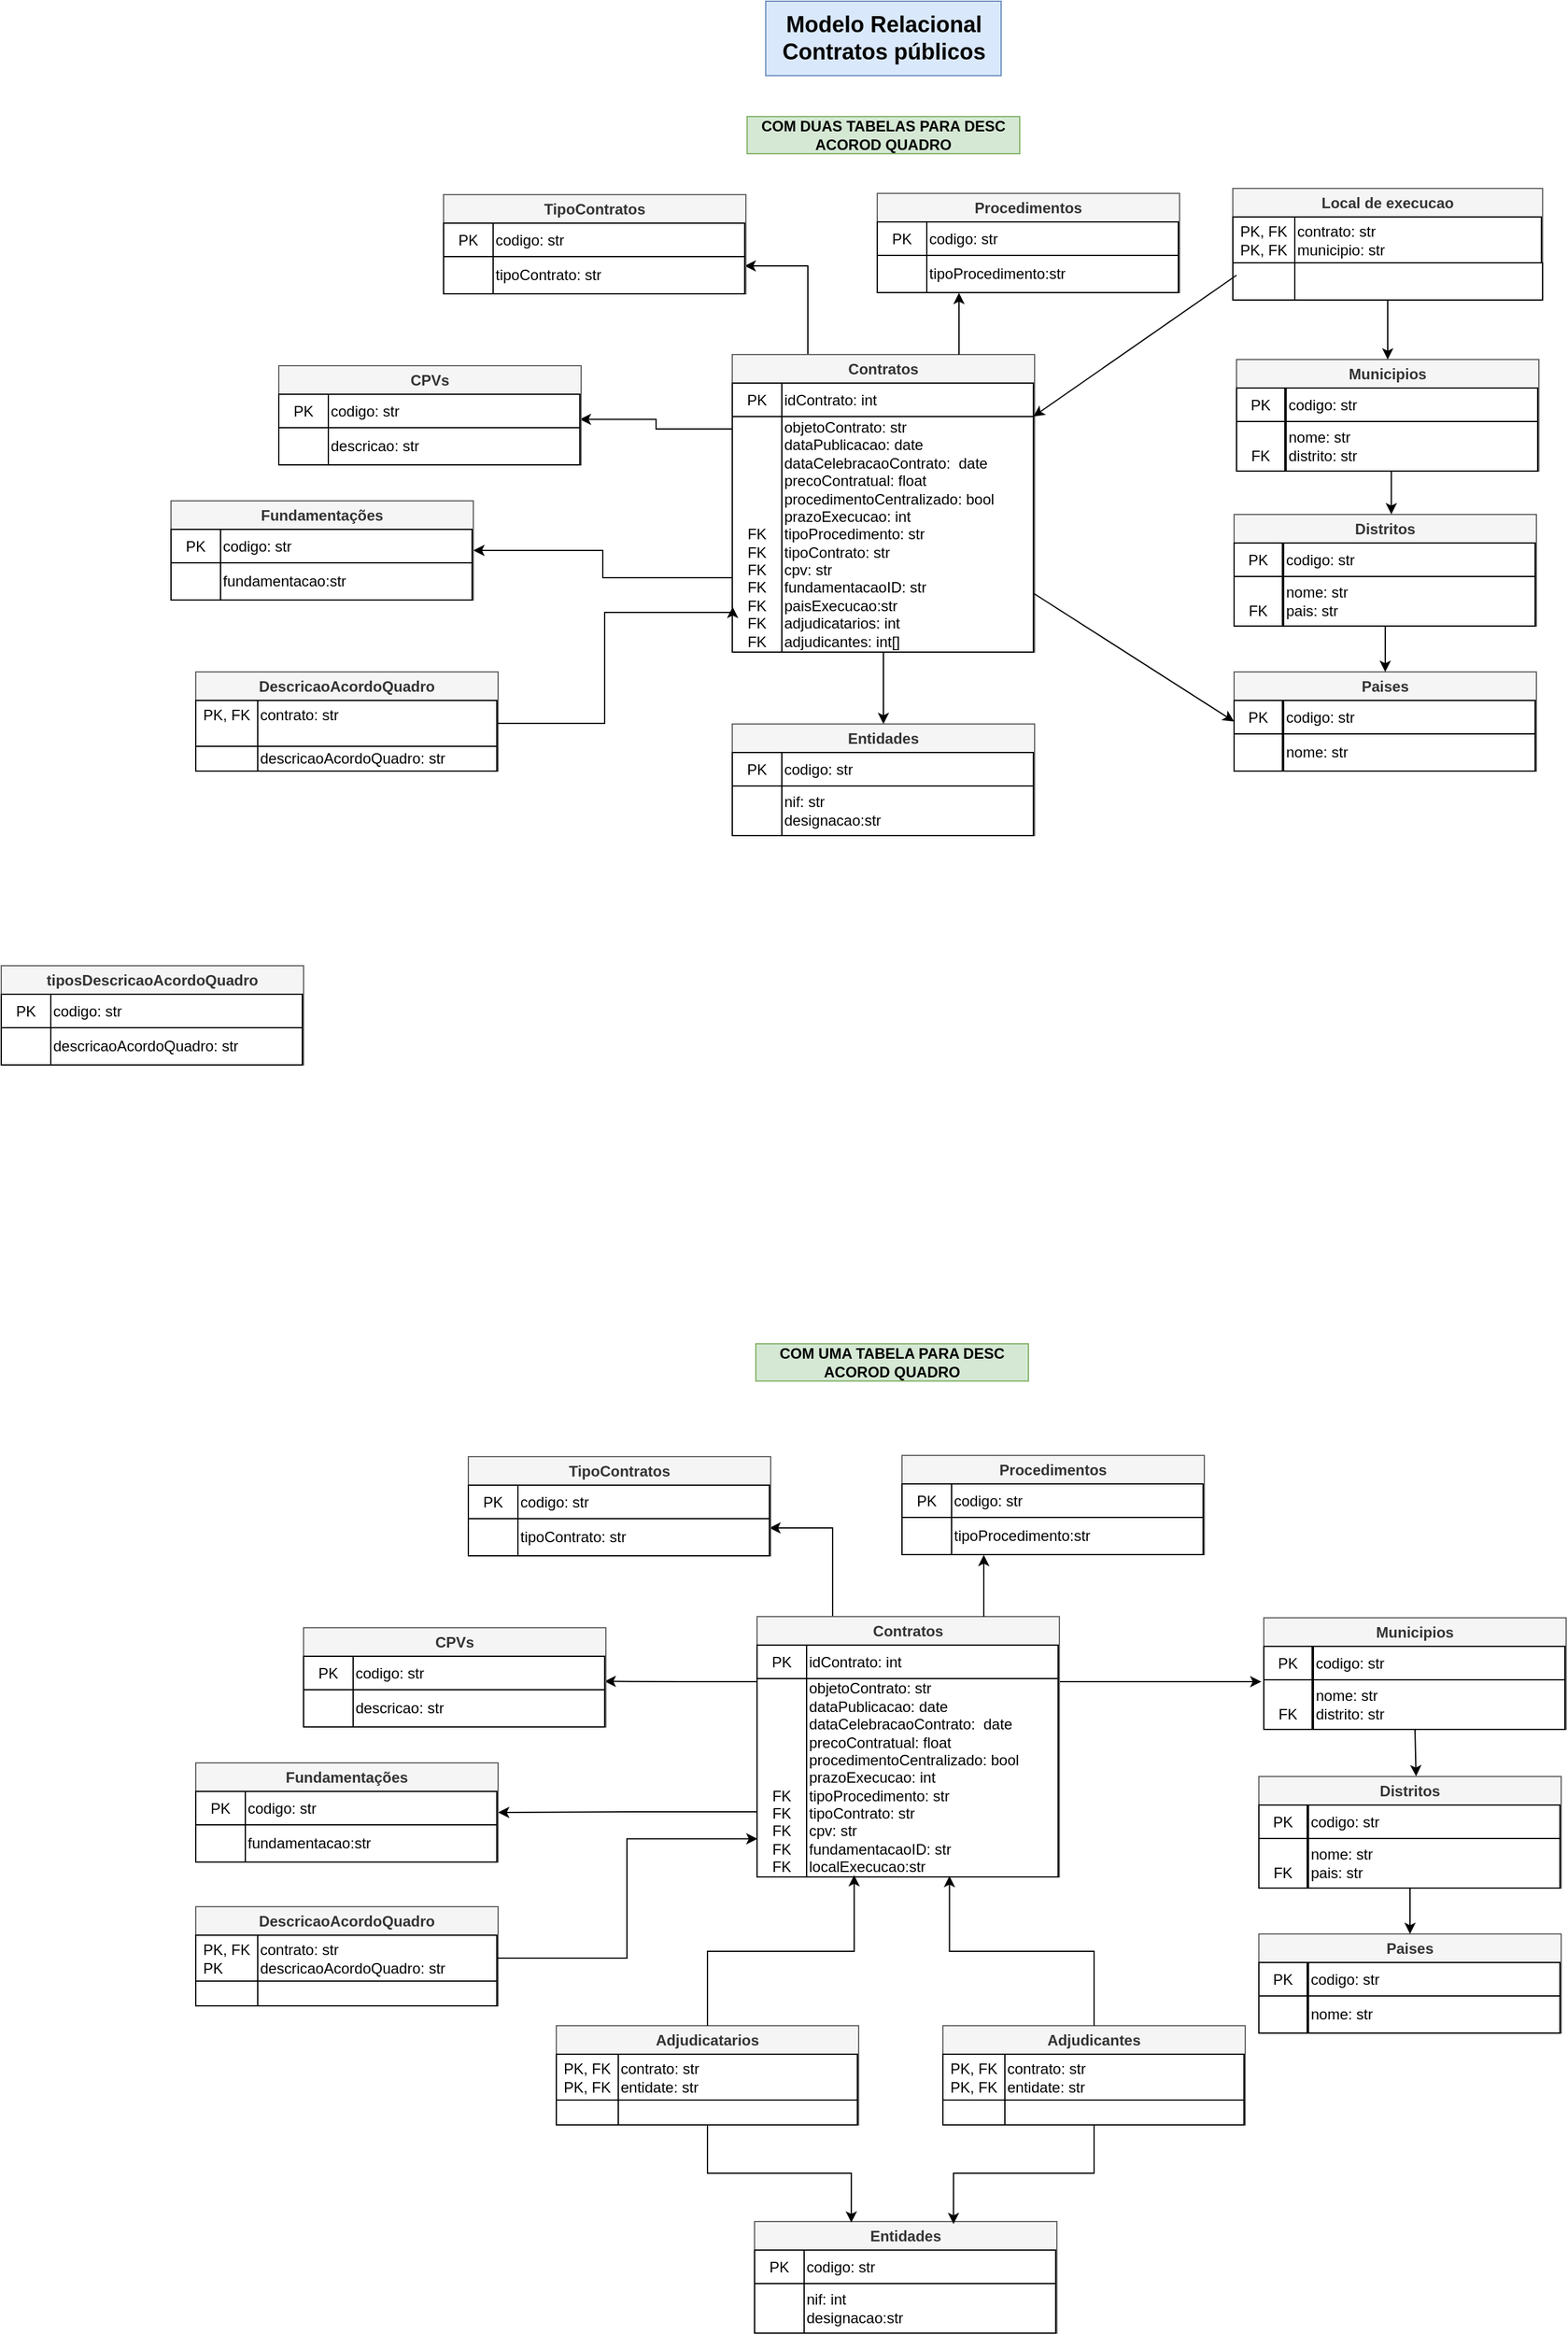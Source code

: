 <mxfile>
    <diagram name="Página-1" id="wmexFkZFV4C5G2_LSLB-">
        <mxGraphModel dx="2845" dy="1608" grid="1" gridSize="10" guides="1" tooltips="1" connect="1" arrows="1" fold="1" page="1" pageScale="1" pageWidth="827" pageHeight="1169" background="#ffffff" math="0" shadow="0">
            <root>
                <mxCell id="0"/>
                <mxCell id="1" parent="0"/>
                <mxCell id="dAuswY9n_uoiKKatBOaa-103" style="edgeStyle=orthogonalEdgeStyle;rounded=0;orthogonalLoop=1;jettySize=auto;html=1;exitX=0.25;exitY=0;exitDx=0;exitDy=0;entryX=1;entryY=0.25;entryDx=0;entryDy=0;" parent="1" source="24jAjjag3Yym39tfX2p5-30" target="dAuswY9n_uoiKKatBOaa-17" edge="1">
                    <mxGeometry relative="1" as="geometry"/>
                </mxCell>
                <mxCell id="dAuswY9n_uoiKKatBOaa-104" style="edgeStyle=orthogonalEdgeStyle;rounded=0;orthogonalLoop=1;jettySize=auto;html=1;exitX=0;exitY=0.25;exitDx=0;exitDy=0;entryX=1;entryY=0.75;entryDx=0;entryDy=0;" parent="1" source="24jAjjag3Yym39tfX2p5-30" target="dAuswY9n_uoiKKatBOaa-20" edge="1">
                    <mxGeometry relative="1" as="geometry"/>
                </mxCell>
                <mxCell id="dAuswY9n_uoiKKatBOaa-105" style="edgeStyle=orthogonalEdgeStyle;rounded=0;orthogonalLoop=1;jettySize=auto;html=1;exitX=0;exitY=0.75;exitDx=0;exitDy=0;entryX=1;entryY=0.5;entryDx=0;entryDy=0;" parent="1" source="24jAjjag3Yym39tfX2p5-30" target="dAuswY9n_uoiKKatBOaa-24" edge="1">
                    <mxGeometry relative="1" as="geometry"/>
                </mxCell>
                <mxCell id="16" style="edgeStyle=none;html=1;exitX=0.5;exitY=1;exitDx=0;exitDy=0;entryX=0.5;entryY=0;entryDx=0;entryDy=0;" edge="1" parent="1" source="24jAjjag3Yym39tfX2p5-30" target="dAuswY9n_uoiKKatBOaa-29">
                    <mxGeometry relative="1" as="geometry"/>
                </mxCell>
                <mxCell id="24jAjjag3Yym39tfX2p5-30" value="Contratos" style="swimlane;whiteSpace=wrap;html=1;fillColor=#f5f5f5;fontColor=#333333;strokeColor=#666666;" parent="1" vertex="1">
                    <mxGeometry x="-997" y="-798" width="244" height="240" as="geometry">
                        <mxRectangle x="290" y="50" width="90" height="30" as="alternateBounds"/>
                    </mxGeometry>
                </mxCell>
                <mxCell id="24jAjjag3Yym39tfX2p5-31" value="&lt;span style=&quot;text-align: justify;&quot;&gt;idContrato: int&lt;/span&gt;" style="whiteSpace=wrap;html=1;align=left;" parent="24jAjjag3Yym39tfX2p5-30" vertex="1">
                    <mxGeometry x="40" y="23" width="203" height="27" as="geometry"/>
                </mxCell>
                <mxCell id="dAuswY9n_uoiKKatBOaa-8" value="&lt;div style=&quot;text-align: left;&quot;&gt;&lt;span style=&quot;background-color: initial;&quot;&gt;PK&lt;/span&gt;&lt;/div&gt;" style="rounded=0;whiteSpace=wrap;html=1;" parent="24jAjjag3Yym39tfX2p5-30" vertex="1">
                    <mxGeometry y="23" width="40" height="27" as="geometry"/>
                </mxCell>
                <mxCell id="dAuswY9n_uoiKKatBOaa-12" value="&lt;div style=&quot;text-align: justify;&quot;&gt;&lt;span style=&quot;background-color: initial;&quot;&gt;objetoContrato: str&lt;/span&gt;&lt;/div&gt;&lt;div style=&quot;text-align: justify;&quot;&gt;dataPublicacao: date&lt;/div&gt;&lt;div style=&quot;text-align: justify;&quot;&gt;dataCelebracaoContrato:&amp;nbsp; date&lt;/div&gt;&lt;div style=&quot;text-align: justify;&quot;&gt;precoContratual: float&lt;/div&gt;&lt;div style=&quot;text-align: justify;&quot;&gt;procedimentoCentralizado: bool&lt;span style=&quot;background-color: initial; color: rgba(0, 0, 0, 0); font-family: monospace; font-size: 0px; text-align: left; text-wrap-mode: nowrap;&quot;&gt;%3CmxGraphModel%3E%3Croot%3E%3CmxCell%20id%3D%220%22%2F%3E%3CmxCell%20id%3D%221%22%20parent%3D%220%22%2F%3E%3CmxCell%20id%3D%222%22%20value%3D%22Contrato%22%20style%3D%22swimlane%3BwhiteSpace%3Dwrap%3Bhtml%3D1%3B%22%20vertex%3D%221%22%20parent%3D%221%22%3E%3CmxGeometry%20x%3D%22290%22%20y%3D%2250%22%20width%3D%22200%22%20height%3D%22200%22%20as%3D%22geometry%22%3E%3CmxRectangle%20x%3D%22290%22%20y%3D%2250%22%20width%3D%2290%22%20height%3D%2230%22%20as%3D%22alternateBounds%22%2F%3E%3C%2FmxGeometry%3E%3C%2FmxCell%3E%3CmxCell%20id%3D%223%22%20value%3D%22%26lt%3Bdiv%20style%3D%26quot%3Btext-align%3A%20justify%3B%26quot%3B%26gt%3BidContrato%26lt%3B%2Fdiv%26gt%3B%26lt%3Bdiv%20style%3D%26quot%3Btext-align%3A%20justify%3B%26quot%3B%26gt%3BtipoContrato%26lt%3B%2Fdiv%26gt%3B%26lt%3Bdiv%20style%3D%26quot%3Btext-align%3A%20justify%3B%26quot%3B%26gt%3BdataPublicacao%26lt%3B%2Fdiv%26gt%3B%26lt%3Bdiv%20style%3D%26quot%3Btext-align%3A%20justify%3B%26quot%3B%26gt%3BprecoContratual%26lt%3B%2Fdiv%26gt%3B%26lt%3Bdiv%20style%3D%26quot%3Btext-align%3A%20justify%3B%26quot%3B%26gt%3Bcpv%26lt%3B%2Fdiv%26gt%3B%26lt%3Bdiv%20style%3D%26quot%3Btext-align%3A%20justify%3B%26quot%3B%26gt%3BprocedimentoCentralizado%26lt%3B%2Fdiv%26gt%3B%26lt%3Bdiv%20style%3D%26quot%3Btext-align%3A%20justify%3B%26quot%3B%26gt%3BdescrAcordoQuadro%26lt%3B%2Fdiv%26gt%3B%26lt%3Bdiv%20style%3D%26quot%3Btext-align%3A%20justify%3B%26quot%3B%26gt%3Bfundamentacao%26lt%3B%2Fdiv%26gt%3B%22%20style%3D%22whiteSpace%3Dwrap%3Bhtml%3D1%3Balign%3Dleft%3B%22%20vertex%3D%221%22%20parent%3D%222%22%3E%3CmxGeometry%20y%3D%2223%22%20width%3D%22200%22%20height%3D%22177%22%20as%3D%22geometry%22%2F%3E%3C%2FmxCell%3E%3C%2Froot%3E%3C%2FmxG&lt;/span&gt;&lt;/div&gt;&lt;div style=&quot;text-align: justify;&quot;&gt;&lt;span style=&quot;text-align: left;&quot;&gt;prazoExecucao: int&lt;/span&gt;&lt;/div&gt;&lt;div style=&quot;text-align: justify;&quot;&gt;&lt;span style=&quot;text-align: left;&quot;&gt;tipoProcedimento&lt;/span&gt;&lt;span style=&quot;background-color: initial;&quot;&gt;: str&lt;/span&gt;&lt;/div&gt;&lt;div style=&quot;text-align: justify;&quot;&gt;&lt;span style=&quot;text-align: left;&quot;&gt;tipoContrato&lt;/span&gt;&lt;span style=&quot;background-color: initial;&quot;&gt;: str&lt;/span&gt;&lt;/div&gt;&lt;div style=&quot;text-align: justify;&quot;&gt;&lt;span style=&quot;text-align: left;&quot;&gt;cpv: str&lt;/span&gt;&lt;/div&gt;&lt;div style=&quot;text-align: justify;&quot;&gt;&lt;span style=&quot;text-align: left;&quot;&gt;fundamentacaoID&lt;/span&gt;&lt;span style=&quot;background-color: initial;&quot;&gt;: str&lt;/span&gt;&lt;/div&gt;&lt;div style=&quot;text-align: left;&quot;&gt;paisExecucao:str&lt;/div&gt;&lt;div style=&quot;text-align: left;&quot;&gt;adjudicatarios: int&lt;/div&gt;&lt;div style=&quot;text-align: left;&quot;&gt;adjudicantes: int[]&lt;/div&gt;" style="whiteSpace=wrap;html=1;align=left;" parent="24jAjjag3Yym39tfX2p5-30" vertex="1">
                    <mxGeometry x="40" y="50" width="203" height="190" as="geometry"/>
                </mxCell>
                <mxCell id="dAuswY9n_uoiKKatBOaa-13" value="&lt;div style=&quot;text-align: left; line-height: 120%;&quot;&gt;&lt;br&gt;&lt;/div&gt;&lt;div style=&quot;text-align: left; line-height: 120%;&quot;&gt;&lt;br&gt;&lt;/div&gt;&lt;div style=&quot;text-align: left; line-height: 120%;&quot;&gt;&lt;br&gt;&lt;/div&gt;&lt;div style=&quot;text-align: left; line-height: 120%;&quot;&gt;&lt;br&gt;&lt;/div&gt;&lt;div style=&quot;text-align: left; line-height: 120%;&quot;&gt;&lt;br&gt;&lt;/div&gt;&lt;div style=&quot;text-align: left; line-height: 120%;&quot;&gt;&lt;br&gt;&lt;/div&gt;&lt;div style=&quot;text-align: left; line-height: 120%;&quot;&gt;&lt;span style=&quot;background-color: initial;&quot;&gt;FK&lt;/span&gt;&lt;/div&gt;&lt;div style=&quot;text-align: left; line-height: 120%;&quot;&gt;FK&lt;/div&gt;&lt;div style=&quot;text-align: left; line-height: 120%;&quot;&gt;FK&lt;/div&gt;&lt;div style=&quot;text-align: left; line-height: 120%;&quot;&gt;FK&lt;/div&gt;&lt;div style=&quot;text-align: left; line-height: 120%;&quot;&gt;FK&lt;/div&gt;&lt;div style=&quot;text-align: left; line-height: 120%;&quot;&gt;FK&lt;/div&gt;&lt;div style=&quot;text-align: left; line-height: 120%;&quot;&gt;FK&lt;/div&gt;" style="rounded=0;whiteSpace=wrap;html=1;" parent="24jAjjag3Yym39tfX2p5-30" vertex="1">
                    <mxGeometry y="50" width="40" height="190" as="geometry"/>
                </mxCell>
                <mxCell id="24jAjjag3Yym39tfX2p5-79" value="&lt;font color=&quot;#000000&quot;&gt;Modelo Relacional&lt;br&gt;&lt;/font&gt;&lt;div style=&quot;font-size: 18px;&quot;&gt;&lt;font color=&quot;#000000&quot;&gt;Contratos públicos&lt;/font&gt;&lt;/div&gt;" style="text;html=1;align=center;verticalAlign=middle;resizable=0;points=[];autosize=1;strokeColor=#6c8ebf;fillColor=#dae8fc;fontStyle=1;fontSize=18;" parent="1" vertex="1">
                    <mxGeometry x="-970" y="-1083" width="190" height="60" as="geometry"/>
                </mxCell>
                <mxCell id="dAuswY9n_uoiKKatBOaa-14" value="TipoContratos" style="swimlane;whiteSpace=wrap;html=1;fillColor=#f5f5f5;fontColor=#333333;strokeColor=#666666;" parent="1" vertex="1">
                    <mxGeometry x="-1230" y="-927" width="244" height="80" as="geometry">
                        <mxRectangle x="290" y="50" width="90" height="30" as="alternateBounds"/>
                    </mxGeometry>
                </mxCell>
                <mxCell id="dAuswY9n_uoiKKatBOaa-15" value="&lt;span style=&quot;text-align: justify;&quot;&gt;codigo: str&lt;/span&gt;" style="whiteSpace=wrap;html=1;align=left;" parent="dAuswY9n_uoiKKatBOaa-14" vertex="1">
                    <mxGeometry x="40" y="23" width="203" height="27" as="geometry"/>
                </mxCell>
                <mxCell id="dAuswY9n_uoiKKatBOaa-16" value="&lt;div style=&quot;text-align: left;&quot;&gt;&lt;span style=&quot;background-color: initial;&quot;&gt;PK&lt;/span&gt;&lt;/div&gt;" style="rounded=0;whiteSpace=wrap;html=1;" parent="dAuswY9n_uoiKKatBOaa-14" vertex="1">
                    <mxGeometry y="23" width="40" height="27" as="geometry"/>
                </mxCell>
                <mxCell id="dAuswY9n_uoiKKatBOaa-17" value="&lt;div style=&quot;text-align: justify;&quot;&gt;&lt;span style=&quot;text-align: left;&quot;&gt;tipoContrato: str&lt;/span&gt;&lt;/div&gt;" style="whiteSpace=wrap;html=1;align=left;" parent="dAuswY9n_uoiKKatBOaa-14" vertex="1">
                    <mxGeometry x="40" y="50" width="203" height="30" as="geometry"/>
                </mxCell>
                <mxCell id="dAuswY9n_uoiKKatBOaa-18" value="&lt;div style=&quot;text-align: left; line-height: 120%;&quot;&gt;&lt;br&gt;&lt;/div&gt;" style="rounded=0;whiteSpace=wrap;html=1;" parent="dAuswY9n_uoiKKatBOaa-14" vertex="1">
                    <mxGeometry y="50" width="40" height="30" as="geometry"/>
                </mxCell>
                <mxCell id="dAuswY9n_uoiKKatBOaa-19" value="CPVs" style="swimlane;whiteSpace=wrap;html=1;fillColor=#f5f5f5;fontColor=#333333;strokeColor=#666666;" parent="1" vertex="1">
                    <mxGeometry x="-1363" y="-789" width="244" height="80" as="geometry">
                        <mxRectangle x="290" y="50" width="90" height="30" as="alternateBounds"/>
                    </mxGeometry>
                </mxCell>
                <mxCell id="dAuswY9n_uoiKKatBOaa-20" value="codigo: str" style="whiteSpace=wrap;html=1;align=left;" parent="dAuswY9n_uoiKKatBOaa-19" vertex="1">
                    <mxGeometry x="40" y="23" width="203" height="27" as="geometry"/>
                </mxCell>
                <mxCell id="dAuswY9n_uoiKKatBOaa-21" value="&lt;div style=&quot;text-align: left;&quot;&gt;&lt;span style=&quot;background-color: initial;&quot;&gt;PK&lt;/span&gt;&lt;/div&gt;" style="rounded=0;whiteSpace=wrap;html=1;" parent="dAuswY9n_uoiKKatBOaa-19" vertex="1">
                    <mxGeometry y="23" width="40" height="27" as="geometry"/>
                </mxCell>
                <mxCell id="dAuswY9n_uoiKKatBOaa-22" value="&lt;div style=&quot;text-align: justify;&quot;&gt;&lt;span style=&quot;text-align: left;&quot;&gt;descricao: str&lt;/span&gt;&lt;/div&gt;" style="whiteSpace=wrap;html=1;align=left;" parent="dAuswY9n_uoiKKatBOaa-19" vertex="1">
                    <mxGeometry x="40" y="50" width="203" height="30" as="geometry"/>
                </mxCell>
                <mxCell id="dAuswY9n_uoiKKatBOaa-23" value="&lt;div style=&quot;text-align: left; line-height: 120%;&quot;&gt;&lt;br&gt;&lt;/div&gt;" style="rounded=0;whiteSpace=wrap;html=1;" parent="dAuswY9n_uoiKKatBOaa-19" vertex="1">
                    <mxGeometry y="50" width="40" height="30" as="geometry"/>
                </mxCell>
                <mxCell id="dAuswY9n_uoiKKatBOaa-24" value="Fundamentações" style="swimlane;whiteSpace=wrap;html=1;fillColor=#f5f5f5;fontColor=#333333;strokeColor=#666666;" parent="1" vertex="1">
                    <mxGeometry x="-1450" y="-680" width="244" height="80" as="geometry">
                        <mxRectangle x="290" y="50" width="90" height="30" as="alternateBounds"/>
                    </mxGeometry>
                </mxCell>
                <mxCell id="dAuswY9n_uoiKKatBOaa-25" value="codigo: str" style="whiteSpace=wrap;html=1;align=left;" parent="dAuswY9n_uoiKKatBOaa-24" vertex="1">
                    <mxGeometry x="40" y="23" width="203" height="27" as="geometry"/>
                </mxCell>
                <mxCell id="dAuswY9n_uoiKKatBOaa-26" value="&lt;div style=&quot;text-align: left;&quot;&gt;&lt;span style=&quot;background-color: initial;&quot;&gt;PK&lt;/span&gt;&lt;/div&gt;" style="rounded=0;whiteSpace=wrap;html=1;" parent="dAuswY9n_uoiKKatBOaa-24" vertex="1">
                    <mxGeometry y="23" width="40" height="27" as="geometry"/>
                </mxCell>
                <mxCell id="dAuswY9n_uoiKKatBOaa-27" value="&lt;div style=&quot;text-align: justify;&quot;&gt;&lt;span style=&quot;text-align: left;&quot;&gt;fundamentacao:str&lt;/span&gt;&lt;/div&gt;" style="whiteSpace=wrap;html=1;align=left;" parent="dAuswY9n_uoiKKatBOaa-24" vertex="1">
                    <mxGeometry x="40" y="50" width="203" height="30" as="geometry"/>
                </mxCell>
                <mxCell id="dAuswY9n_uoiKKatBOaa-28" value="&lt;div style=&quot;text-align: left; line-height: 120%;&quot;&gt;&lt;br&gt;&lt;/div&gt;" style="rounded=0;whiteSpace=wrap;html=1;" parent="dAuswY9n_uoiKKatBOaa-24" vertex="1">
                    <mxGeometry y="50" width="40" height="30" as="geometry"/>
                </mxCell>
                <mxCell id="dAuswY9n_uoiKKatBOaa-29" value="Entidades" style="swimlane;whiteSpace=wrap;html=1;fillColor=#f5f5f5;fontColor=#333333;strokeColor=#666666;" parent="1" vertex="1">
                    <mxGeometry x="-997" y="-500" width="244" height="90" as="geometry">
                        <mxRectangle x="290" y="50" width="90" height="30" as="alternateBounds"/>
                    </mxGeometry>
                </mxCell>
                <mxCell id="dAuswY9n_uoiKKatBOaa-30" value="codigo: str" style="whiteSpace=wrap;html=1;align=left;" parent="dAuswY9n_uoiKKatBOaa-29" vertex="1">
                    <mxGeometry x="40" y="23" width="203" height="27" as="geometry"/>
                </mxCell>
                <mxCell id="dAuswY9n_uoiKKatBOaa-31" value="&lt;div style=&quot;text-align: left;&quot;&gt;&lt;span style=&quot;background-color: initial;&quot;&gt;PK&lt;/span&gt;&lt;/div&gt;" style="rounded=0;whiteSpace=wrap;html=1;" parent="dAuswY9n_uoiKKatBOaa-29" vertex="1">
                    <mxGeometry y="23" width="40" height="27" as="geometry"/>
                </mxCell>
                <mxCell id="dAuswY9n_uoiKKatBOaa-32" value="&lt;div style=&quot;text-align: justify;&quot;&gt;&lt;span style=&quot;text-align: left;&quot;&gt;nif: str&lt;/span&gt;&lt;/div&gt;&lt;div style=&quot;text-align: justify;&quot;&gt;&lt;span style=&quot;text-align: left;&quot;&gt;designacao:str&lt;/span&gt;&lt;/div&gt;" style="whiteSpace=wrap;html=1;align=left;" parent="dAuswY9n_uoiKKatBOaa-29" vertex="1">
                    <mxGeometry x="40" y="50" width="203" height="40" as="geometry"/>
                </mxCell>
                <mxCell id="dAuswY9n_uoiKKatBOaa-33" value="&lt;div style=&quot;text-align: left; line-height: 120%;&quot;&gt;&lt;br&gt;&lt;/div&gt;" style="rounded=0;whiteSpace=wrap;html=1;" parent="dAuswY9n_uoiKKatBOaa-29" vertex="1">
                    <mxGeometry y="50" width="40" height="40" as="geometry"/>
                </mxCell>
                <mxCell id="dAuswY9n_uoiKKatBOaa-50" value="Municipios" style="swimlane;whiteSpace=wrap;html=1;fillColor=#f5f5f5;fontColor=#333333;strokeColor=#666666;" parent="1" vertex="1">
                    <mxGeometry x="-590" y="-794" width="244" height="90" as="geometry">
                        <mxRectangle x="290" y="50" width="90" height="30" as="alternateBounds"/>
                    </mxGeometry>
                </mxCell>
                <mxCell id="dAuswY9n_uoiKKatBOaa-51" value="codigo: str" style="whiteSpace=wrap;html=1;align=left;" parent="dAuswY9n_uoiKKatBOaa-50" vertex="1">
                    <mxGeometry x="40" y="23" width="203" height="27" as="geometry"/>
                </mxCell>
                <mxCell id="dAuswY9n_uoiKKatBOaa-52" value="&lt;div style=&quot;text-align: left;&quot;&gt;&lt;span style=&quot;background-color: initial;&quot;&gt;PK&lt;/span&gt;&lt;/div&gt;" style="rounded=0;whiteSpace=wrap;html=1;" parent="dAuswY9n_uoiKKatBOaa-50" vertex="1">
                    <mxGeometry y="23" width="39" height="27" as="geometry"/>
                </mxCell>
                <mxCell id="dAuswY9n_uoiKKatBOaa-53" value="&lt;div style=&quot;text-align: justify;&quot;&gt;&lt;span style=&quot;text-align: left;&quot;&gt;nome: str&lt;/span&gt;&lt;/div&gt;&lt;div style=&quot;text-align: left;&quot;&gt;distrito: str&lt;/div&gt;" style="whiteSpace=wrap;html=1;align=left;" parent="dAuswY9n_uoiKKatBOaa-50" vertex="1">
                    <mxGeometry x="40" y="50" width="203" height="40" as="geometry"/>
                </mxCell>
                <mxCell id="dAuswY9n_uoiKKatBOaa-54" value="&lt;div style=&quot;text-align: left; line-height: 120%;&quot;&gt;&lt;br&gt;&lt;/div&gt;&lt;div style=&quot;text-align: left; line-height: 120%;&quot;&gt;FK&lt;/div&gt;" style="rounded=0;whiteSpace=wrap;html=1;" parent="dAuswY9n_uoiKKatBOaa-50" vertex="1">
                    <mxGeometry y="50" width="39" height="40" as="geometry"/>
                </mxCell>
                <mxCell id="dAuswY9n_uoiKKatBOaa-65" value="Procedimentos" style="swimlane;whiteSpace=wrap;html=1;fillColor=#f5f5f5;fontColor=#333333;strokeColor=#666666;" parent="1" vertex="1">
                    <mxGeometry x="-880" y="-928" width="244" height="80" as="geometry">
                        <mxRectangle x="290" y="50" width="90" height="30" as="alternateBounds"/>
                    </mxGeometry>
                </mxCell>
                <mxCell id="dAuswY9n_uoiKKatBOaa-66" value="codigo: str" style="whiteSpace=wrap;html=1;align=left;" parent="dAuswY9n_uoiKKatBOaa-65" vertex="1">
                    <mxGeometry x="40" y="23" width="203" height="27" as="geometry"/>
                </mxCell>
                <mxCell id="dAuswY9n_uoiKKatBOaa-67" value="&lt;div style=&quot;text-align: left;&quot;&gt;&lt;span style=&quot;background-color: initial;&quot;&gt;PK&lt;/span&gt;&lt;/div&gt;" style="rounded=0;whiteSpace=wrap;html=1;" parent="dAuswY9n_uoiKKatBOaa-65" vertex="1">
                    <mxGeometry y="23" width="40" height="27" as="geometry"/>
                </mxCell>
                <mxCell id="dAuswY9n_uoiKKatBOaa-68" value="&lt;div style=&quot;text-align: justify;&quot;&gt;&lt;span style=&quot;text-align: left;&quot;&gt;tipoProcedimento:str&lt;/span&gt;&lt;/div&gt;" style="whiteSpace=wrap;html=1;align=left;" parent="dAuswY9n_uoiKKatBOaa-65" vertex="1">
                    <mxGeometry x="40" y="50" width="203" height="30" as="geometry"/>
                </mxCell>
                <mxCell id="dAuswY9n_uoiKKatBOaa-69" value="&lt;div style=&quot;text-align: left; line-height: 120%;&quot;&gt;&lt;br&gt;&lt;/div&gt;" style="rounded=0;whiteSpace=wrap;html=1;" parent="dAuswY9n_uoiKKatBOaa-65" vertex="1">
                    <mxGeometry y="50" width="40" height="30" as="geometry"/>
                </mxCell>
                <mxCell id="dAuswY9n_uoiKKatBOaa-71" value="Paises" style="swimlane;whiteSpace=wrap;html=1;fillColor=#f5f5f5;fontColor=#333333;strokeColor=#666666;" parent="1" vertex="1">
                    <mxGeometry x="-592" y="-542" width="244" height="80" as="geometry">
                        <mxRectangle x="290" y="50" width="90" height="30" as="alternateBounds"/>
                    </mxGeometry>
                </mxCell>
                <mxCell id="dAuswY9n_uoiKKatBOaa-72" value="codigo: str" style="whiteSpace=wrap;html=1;align=left;" parent="dAuswY9n_uoiKKatBOaa-71" vertex="1">
                    <mxGeometry x="40" y="23" width="203" height="27" as="geometry"/>
                </mxCell>
                <mxCell id="dAuswY9n_uoiKKatBOaa-73" value="&lt;div style=&quot;text-align: left;&quot;&gt;&lt;span style=&quot;background-color: initial;&quot;&gt;PK&lt;/span&gt;&lt;/div&gt;" style="rounded=0;whiteSpace=wrap;html=1;" parent="dAuswY9n_uoiKKatBOaa-71" vertex="1">
                    <mxGeometry y="23" width="39" height="27" as="geometry"/>
                </mxCell>
                <mxCell id="dAuswY9n_uoiKKatBOaa-74" value="&lt;div style=&quot;text-align: justify;&quot;&gt;&lt;span style=&quot;text-align: left;&quot;&gt;nome: str&lt;/span&gt;&lt;/div&gt;" style="whiteSpace=wrap;html=1;align=left;" parent="dAuswY9n_uoiKKatBOaa-71" vertex="1">
                    <mxGeometry x="40" y="50" width="203" height="30" as="geometry"/>
                </mxCell>
                <mxCell id="dAuswY9n_uoiKKatBOaa-75" value="&lt;div style=&quot;text-align: left; line-height: 120%;&quot;&gt;&lt;br&gt;&lt;/div&gt;" style="rounded=0;whiteSpace=wrap;html=1;" parent="dAuswY9n_uoiKKatBOaa-71" vertex="1">
                    <mxGeometry y="50" width="39" height="30" as="geometry"/>
                </mxCell>
                <mxCell id="dAuswY9n_uoiKKatBOaa-98" style="edgeStyle=orthogonalEdgeStyle;rounded=0;orthogonalLoop=1;jettySize=auto;html=1;entryX=0.5;entryY=0;entryDx=0;entryDy=0;" parent="1" source="dAuswY9n_uoiKKatBOaa-77" target="dAuswY9n_uoiKKatBOaa-71" edge="1">
                    <mxGeometry relative="1" as="geometry"/>
                </mxCell>
                <mxCell id="dAuswY9n_uoiKKatBOaa-77" value="Distritos" style="swimlane;whiteSpace=wrap;html=1;fillColor=#f5f5f5;fontColor=#333333;strokeColor=#666666;" parent="1" vertex="1">
                    <mxGeometry x="-592" y="-669" width="244" height="90" as="geometry">
                        <mxRectangle x="290" y="50" width="90" height="30" as="alternateBounds"/>
                    </mxGeometry>
                </mxCell>
                <mxCell id="dAuswY9n_uoiKKatBOaa-78" value="codigo: str" style="whiteSpace=wrap;html=1;align=left;" parent="dAuswY9n_uoiKKatBOaa-77" vertex="1">
                    <mxGeometry x="40" y="23" width="203" height="27" as="geometry"/>
                </mxCell>
                <mxCell id="dAuswY9n_uoiKKatBOaa-79" value="&lt;div style=&quot;text-align: left;&quot;&gt;&lt;span style=&quot;background-color: initial;&quot;&gt;PK&lt;/span&gt;&lt;/div&gt;" style="rounded=0;whiteSpace=wrap;html=1;" parent="dAuswY9n_uoiKKatBOaa-77" vertex="1">
                    <mxGeometry y="23" width="39" height="27" as="geometry"/>
                </mxCell>
                <mxCell id="dAuswY9n_uoiKKatBOaa-80" value="&lt;div style=&quot;text-align: justify;&quot;&gt;&lt;span style=&quot;text-align: left;&quot;&gt;nome: str&lt;/span&gt;&lt;/div&gt;&lt;div style=&quot;text-align: justify;&quot;&gt;&lt;span style=&quot;text-align: left;&quot;&gt;pais: str&lt;/span&gt;&lt;/div&gt;" style="whiteSpace=wrap;html=1;align=left;" parent="dAuswY9n_uoiKKatBOaa-77" vertex="1">
                    <mxGeometry x="40" y="50" width="203" height="40" as="geometry"/>
                </mxCell>
                <mxCell id="dAuswY9n_uoiKKatBOaa-81" value="&lt;div style=&quot;text-align: left; line-height: 120%;&quot;&gt;&lt;br&gt;&lt;/div&gt;&lt;div style=&quot;text-align: left; line-height: 120%;&quot;&gt;FK&lt;/div&gt;" style="rounded=0;whiteSpace=wrap;html=1;" parent="dAuswY9n_uoiKKatBOaa-77" vertex="1">
                    <mxGeometry y="50" width="39" height="40" as="geometry"/>
                </mxCell>
                <mxCell id="dAuswY9n_uoiKKatBOaa-92" style="edgeStyle=orthogonalEdgeStyle;rounded=0;orthogonalLoop=1;jettySize=auto;html=1;exitX=0.5;exitY=1;exitDx=0;exitDy=0;entryX=0.52;entryY=-0.002;entryDx=0;entryDy=0;entryPerimeter=0;" parent="1" source="dAuswY9n_uoiKKatBOaa-50" target="dAuswY9n_uoiKKatBOaa-77" edge="1">
                    <mxGeometry relative="1" as="geometry"/>
                </mxCell>
                <mxCell id="dAuswY9n_uoiKKatBOaa-102" style="edgeStyle=orthogonalEdgeStyle;rounded=0;orthogonalLoop=1;jettySize=auto;html=1;exitX=0.75;exitY=0;exitDx=0;exitDy=0;entryX=0.128;entryY=1.009;entryDx=0;entryDy=0;entryPerimeter=0;" parent="1" source="24jAjjag3Yym39tfX2p5-30" target="dAuswY9n_uoiKKatBOaa-68" edge="1">
                    <mxGeometry relative="1" as="geometry"/>
                </mxCell>
                <mxCell id="dAuswY9n_uoiKKatBOaa-106" value="tiposDescricaoAcordoQuadro" style="swimlane;whiteSpace=wrap;html=1;fillColor=#f5f5f5;fontColor=#333333;strokeColor=#666666;" parent="1" vertex="1">
                    <mxGeometry x="-1587" y="-305" width="244" height="80" as="geometry">
                        <mxRectangle x="290" y="50" width="90" height="30" as="alternateBounds"/>
                    </mxGeometry>
                </mxCell>
                <mxCell id="dAuswY9n_uoiKKatBOaa-107" value="codigo: str" style="whiteSpace=wrap;html=1;align=left;" parent="dAuswY9n_uoiKKatBOaa-106" vertex="1">
                    <mxGeometry x="40" y="23" width="203" height="27" as="geometry"/>
                </mxCell>
                <mxCell id="dAuswY9n_uoiKKatBOaa-108" value="&lt;div style=&quot;text-align: left;&quot;&gt;&lt;span style=&quot;background-color: initial;&quot;&gt;PK&lt;/span&gt;&lt;/div&gt;" style="rounded=0;whiteSpace=wrap;html=1;" parent="dAuswY9n_uoiKKatBOaa-106" vertex="1">
                    <mxGeometry y="23" width="40" height="27" as="geometry"/>
                </mxCell>
                <mxCell id="dAuswY9n_uoiKKatBOaa-109" value="&lt;div style=&quot;text-align: justify;&quot;&gt;&lt;span style=&quot;text-align: left;&quot;&gt;descricaoAcordoQuadro: str&lt;/span&gt;&lt;/div&gt;" style="whiteSpace=wrap;html=1;align=left;" parent="dAuswY9n_uoiKKatBOaa-106" vertex="1">
                    <mxGeometry x="40" y="50" width="203" height="30" as="geometry"/>
                </mxCell>
                <mxCell id="dAuswY9n_uoiKKatBOaa-110" value="&lt;div style=&quot;text-align: left; line-height: 120%;&quot;&gt;&lt;br&gt;&lt;/div&gt;" style="rounded=0;whiteSpace=wrap;html=1;" parent="dAuswY9n_uoiKKatBOaa-106" vertex="1">
                    <mxGeometry y="50" width="40" height="30" as="geometry"/>
                </mxCell>
                <mxCell id="dAuswY9n_uoiKKatBOaa-116" value="DescricaoAcordoQuadro" style="swimlane;whiteSpace=wrap;html=1;fillColor=#f5f5f5;fontColor=#333333;strokeColor=#666666;" parent="1" vertex="1">
                    <mxGeometry x="-1430" y="-542" width="244" height="80" as="geometry">
                        <mxRectangle x="290" y="50" width="90" height="30" as="alternateBounds"/>
                    </mxGeometry>
                </mxCell>
                <mxCell id="dAuswY9n_uoiKKatBOaa-117" value="contrato: str&lt;div&gt;&lt;br&gt;&lt;/div&gt;" style="whiteSpace=wrap;html=1;align=left;" parent="dAuswY9n_uoiKKatBOaa-116" vertex="1">
                    <mxGeometry x="50" y="23" width="193" height="37" as="geometry"/>
                </mxCell>
                <mxCell id="dAuswY9n_uoiKKatBOaa-118" value="&lt;div style=&quot;text-align: left;&quot;&gt;&lt;div&gt;&lt;span style=&quot;background-color: initial;&quot;&gt;PK, FK&lt;/span&gt;&lt;/div&gt;&lt;div&gt;&lt;br&gt;&lt;/div&gt;&lt;/div&gt;" style="rounded=0;whiteSpace=wrap;html=1;" parent="dAuswY9n_uoiKKatBOaa-116" vertex="1">
                    <mxGeometry y="23" width="50" height="37" as="geometry"/>
                </mxCell>
                <mxCell id="dAuswY9n_uoiKKatBOaa-119" value="&lt;div style=&quot;text-align: justify;&quot;&gt;&lt;span style=&quot;text-align: left;&quot;&gt;descricaoAcordoQuadro: str&lt;/span&gt;&lt;br&gt;&lt;/div&gt;" style="whiteSpace=wrap;html=1;align=left;" parent="dAuswY9n_uoiKKatBOaa-116" vertex="1">
                    <mxGeometry x="50" y="60" width="193" height="20" as="geometry"/>
                </mxCell>
                <mxCell id="dAuswY9n_uoiKKatBOaa-120" value="&lt;div style=&quot;text-align: left; line-height: 120%;&quot;&gt;&lt;br&gt;&lt;/div&gt;" style="rounded=0;whiteSpace=wrap;html=1;" parent="dAuswY9n_uoiKKatBOaa-116" vertex="1">
                    <mxGeometry y="60" width="50" height="20" as="geometry"/>
                </mxCell>
                <mxCell id="dAuswY9n_uoiKKatBOaa-122" style="edgeStyle=orthogonalEdgeStyle;rounded=0;orthogonalLoop=1;jettySize=auto;html=1;exitX=1;exitY=0.5;exitDx=0;exitDy=0;entryX=0.008;entryY=0.808;entryDx=0;entryDy=0;entryPerimeter=0;" parent="1" source="dAuswY9n_uoiKKatBOaa-117" target="dAuswY9n_uoiKKatBOaa-13" edge="1">
                    <mxGeometry relative="1" as="geometry">
                        <Array as="points">
                            <mxPoint x="-1100" y="-500"/>
                            <mxPoint x="-1100" y="-590"/>
                            <mxPoint x="-997" y="-590"/>
                        </Array>
                    </mxGeometry>
                </mxCell>
                <mxCell id="dAuswY9n_uoiKKatBOaa-123" value="&lt;font color=&quot;#000000&quot;&gt;COM DUAS TABELAS PARA DESC ACOROD QUADRO&lt;/font&gt;" style="text;html=1;align=center;verticalAlign=middle;whiteSpace=wrap;rounded=0;fontStyle=1;fillColor=#d5e8d4;strokeColor=#82b366;" parent="1" vertex="1">
                    <mxGeometry x="-985" y="-990" width="220" height="30" as="geometry"/>
                </mxCell>
                <mxCell id="dAuswY9n_uoiKKatBOaa-282" style="edgeStyle=orthogonalEdgeStyle;rounded=0;orthogonalLoop=1;jettySize=auto;html=1;exitX=1;exitY=0.25;exitDx=0;exitDy=0;" parent="1" source="dAuswY9n_uoiKKatBOaa-286" edge="1">
                    <mxGeometry relative="1" as="geometry">
                        <mxPoint x="-570" y="272.556" as="targetPoint"/>
                    </mxGeometry>
                </mxCell>
                <mxCell id="dAuswY9n_uoiKKatBOaa-283" style="edgeStyle=orthogonalEdgeStyle;rounded=0;orthogonalLoop=1;jettySize=auto;html=1;exitX=0.25;exitY=0;exitDx=0;exitDy=0;entryX=1;entryY=0.25;entryDx=0;entryDy=0;" parent="1" source="dAuswY9n_uoiKKatBOaa-286" target="dAuswY9n_uoiKKatBOaa-294" edge="1">
                    <mxGeometry relative="1" as="geometry"/>
                </mxCell>
                <mxCell id="dAuswY9n_uoiKKatBOaa-284" style="edgeStyle=orthogonalEdgeStyle;rounded=0;orthogonalLoop=1;jettySize=auto;html=1;exitX=0;exitY=0.25;exitDx=0;exitDy=0;entryX=1;entryY=0.75;entryDx=0;entryDy=0;" parent="1" source="dAuswY9n_uoiKKatBOaa-286" target="dAuswY9n_uoiKKatBOaa-297" edge="1">
                    <mxGeometry relative="1" as="geometry"/>
                </mxCell>
                <mxCell id="dAuswY9n_uoiKKatBOaa-285" style="edgeStyle=orthogonalEdgeStyle;rounded=0;orthogonalLoop=1;jettySize=auto;html=1;exitX=0;exitY=0.75;exitDx=0;exitDy=0;entryX=1;entryY=0.5;entryDx=0;entryDy=0;" parent="1" source="dAuswY9n_uoiKKatBOaa-286" target="dAuswY9n_uoiKKatBOaa-301" edge="1">
                    <mxGeometry relative="1" as="geometry"/>
                </mxCell>
                <mxCell id="dAuswY9n_uoiKKatBOaa-286" value="Contratos" style="swimlane;whiteSpace=wrap;html=1;fillColor=#f5f5f5;fontColor=#333333;strokeColor=#666666;" parent="1" vertex="1">
                    <mxGeometry x="-977" y="220" width="244" height="210" as="geometry">
                        <mxRectangle x="290" y="50" width="90" height="30" as="alternateBounds"/>
                    </mxGeometry>
                </mxCell>
                <mxCell id="dAuswY9n_uoiKKatBOaa-287" value="&lt;span style=&quot;text-align: justify;&quot;&gt;idContrato: int&lt;/span&gt;" style="whiteSpace=wrap;html=1;align=left;" parent="dAuswY9n_uoiKKatBOaa-286" vertex="1">
                    <mxGeometry x="40" y="23" width="203" height="27" as="geometry"/>
                </mxCell>
                <mxCell id="dAuswY9n_uoiKKatBOaa-288" value="&lt;div style=&quot;text-align: left;&quot;&gt;&lt;span style=&quot;background-color: initial;&quot;&gt;PK&lt;/span&gt;&lt;/div&gt;" style="rounded=0;whiteSpace=wrap;html=1;" parent="dAuswY9n_uoiKKatBOaa-286" vertex="1">
                    <mxGeometry y="23" width="40" height="27" as="geometry"/>
                </mxCell>
                <mxCell id="dAuswY9n_uoiKKatBOaa-289" value="&lt;div style=&quot;text-align: justify;&quot;&gt;&lt;span style=&quot;background-color: initial;&quot;&gt;objetoContrato: str&lt;/span&gt;&lt;/div&gt;&lt;div style=&quot;text-align: justify;&quot;&gt;dataPublicacao: date&lt;/div&gt;&lt;div style=&quot;text-align: justify;&quot;&gt;dataCelebracaoContrato:&amp;nbsp; date&lt;/div&gt;&lt;div style=&quot;text-align: justify;&quot;&gt;precoContratual: float&lt;/div&gt;&lt;div style=&quot;text-align: justify;&quot;&gt;procedimentoCentralizado: bool&lt;span style=&quot;background-color: initial; color: rgba(0, 0, 0, 0); font-family: monospace; font-size: 0px; text-align: left; text-wrap-mode: nowrap;&quot;&gt;%3CmxGraphModel%3E%3Croot%3E%3CmxCell%20id%3D%220%22%2F%3E%3CmxCell%20id%3D%221%22%20parent%3D%220%22%2F%3E%3CmxCell%20id%3D%222%22%20value%3D%22Contrato%22%20style%3D%22swimlane%3BwhiteSpace%3Dwrap%3Bhtml%3D1%3B%22%20vertex%3D%221%22%20parent%3D%221%22%3E%3CmxGeometry%20x%3D%22290%22%20y%3D%2250%22%20width%3D%22200%22%20height%3D%22200%22%20as%3D%22geometry%22%3E%3CmxRectangle%20x%3D%22290%22%20y%3D%2250%22%20width%3D%2290%22%20height%3D%2230%22%20as%3D%22alternateBounds%22%2F%3E%3C%2FmxGeometry%3E%3C%2FmxCell%3E%3CmxCell%20id%3D%223%22%20value%3D%22%26lt%3Bdiv%20style%3D%26quot%3Btext-align%3A%20justify%3B%26quot%3B%26gt%3BidContrato%26lt%3B%2Fdiv%26gt%3B%26lt%3Bdiv%20style%3D%26quot%3Btext-align%3A%20justify%3B%26quot%3B%26gt%3BtipoContrato%26lt%3B%2Fdiv%26gt%3B%26lt%3Bdiv%20style%3D%26quot%3Btext-align%3A%20justify%3B%26quot%3B%26gt%3BdataPublicacao%26lt%3B%2Fdiv%26gt%3B%26lt%3Bdiv%20style%3D%26quot%3Btext-align%3A%20justify%3B%26quot%3B%26gt%3BprecoContratual%26lt%3B%2Fdiv%26gt%3B%26lt%3Bdiv%20style%3D%26quot%3Btext-align%3A%20justify%3B%26quot%3B%26gt%3Bcpv%26lt%3B%2Fdiv%26gt%3B%26lt%3Bdiv%20style%3D%26quot%3Btext-align%3A%20justify%3B%26quot%3B%26gt%3BprocedimentoCentralizado%26lt%3B%2Fdiv%26gt%3B%26lt%3Bdiv%20style%3D%26quot%3Btext-align%3A%20justify%3B%26quot%3B%26gt%3BdescrAcordoQuadro%26lt%3B%2Fdiv%26gt%3B%26lt%3Bdiv%20style%3D%26quot%3Btext-align%3A%20justify%3B%26quot%3B%26gt%3Bfundamentacao%26lt%3B%2Fdiv%26gt%3B%22%20style%3D%22whiteSpace%3Dwrap%3Bhtml%3D1%3Balign%3Dleft%3B%22%20vertex%3D%221%22%20parent%3D%222%22%3E%3CmxGeometry%20y%3D%2223%22%20width%3D%22200%22%20height%3D%22177%22%20as%3D%22geometry%22%2F%3E%3C%2FmxCell%3E%3C%2Froot%3E%3C%2FmxG&lt;/span&gt;&lt;/div&gt;&lt;div style=&quot;text-align: justify;&quot;&gt;&lt;span style=&quot;text-align: left;&quot;&gt;prazoExecucao: int&lt;/span&gt;&lt;/div&gt;&lt;div style=&quot;text-align: justify;&quot;&gt;&lt;span style=&quot;text-align: left;&quot;&gt;tipoProcedimento&lt;/span&gt;&lt;span style=&quot;background-color: initial;&quot;&gt;: str&lt;/span&gt;&lt;/div&gt;&lt;div style=&quot;text-align: justify;&quot;&gt;&lt;span style=&quot;text-align: left;&quot;&gt;tipoContrato&lt;/span&gt;&lt;span style=&quot;background-color: initial;&quot;&gt;: str&lt;/span&gt;&lt;/div&gt;&lt;div style=&quot;text-align: justify;&quot;&gt;&lt;span style=&quot;text-align: left;&quot;&gt;cpv: str&lt;/span&gt;&lt;/div&gt;&lt;div style=&quot;text-align: justify;&quot;&gt;&lt;span style=&quot;text-align: left;&quot;&gt;fundamentacaoID&lt;/span&gt;&lt;span style=&quot;background-color: initial;&quot;&gt;: str&lt;/span&gt;&lt;/div&gt;&lt;div style=&quot;text-align: left;&quot;&gt;localExecucao:str&lt;/div&gt;" style="whiteSpace=wrap;html=1;align=left;" parent="dAuswY9n_uoiKKatBOaa-286" vertex="1">
                    <mxGeometry x="40" y="50" width="203" height="160" as="geometry"/>
                </mxCell>
                <mxCell id="dAuswY9n_uoiKKatBOaa-290" value="&lt;div style=&quot;text-align: left; line-height: 120%;&quot;&gt;&lt;br&gt;&lt;/div&gt;&lt;div style=&quot;text-align: left; line-height: 120%;&quot;&gt;&lt;br&gt;&lt;/div&gt;&lt;div style=&quot;text-align: left; line-height: 120%;&quot;&gt;&lt;br&gt;&lt;/div&gt;&lt;div style=&quot;text-align: left; line-height: 120%;&quot;&gt;&lt;br&gt;&lt;/div&gt;&lt;div style=&quot;text-align: left; line-height: 120%;&quot;&gt;&lt;br&gt;&lt;/div&gt;&lt;div style=&quot;text-align: left; line-height: 120%;&quot;&gt;&lt;br&gt;&lt;/div&gt;&lt;div style=&quot;text-align: left; line-height: 120%;&quot;&gt;&lt;span style=&quot;background-color: initial;&quot;&gt;FK&lt;/span&gt;&lt;/div&gt;&lt;div style=&quot;text-align: left; line-height: 120%;&quot;&gt;FK&lt;/div&gt;&lt;div style=&quot;text-align: left; line-height: 120%;&quot;&gt;FK&lt;/div&gt;&lt;div style=&quot;text-align: left; line-height: 120%;&quot;&gt;FK&lt;/div&gt;&lt;div style=&quot;text-align: left; line-height: 120%;&quot;&gt;FK&lt;/div&gt;" style="rounded=0;whiteSpace=wrap;html=1;" parent="dAuswY9n_uoiKKatBOaa-286" vertex="1">
                    <mxGeometry y="50" width="40" height="160" as="geometry"/>
                </mxCell>
                <mxCell id="dAuswY9n_uoiKKatBOaa-291" value="TipoContratos" style="swimlane;whiteSpace=wrap;html=1;fillColor=#f5f5f5;fontColor=#333333;strokeColor=#666666;" parent="1" vertex="1">
                    <mxGeometry x="-1210" y="91" width="244" height="80" as="geometry">
                        <mxRectangle x="290" y="50" width="90" height="30" as="alternateBounds"/>
                    </mxGeometry>
                </mxCell>
                <mxCell id="dAuswY9n_uoiKKatBOaa-292" value="&lt;span style=&quot;text-align: justify;&quot;&gt;codigo: str&lt;/span&gt;" style="whiteSpace=wrap;html=1;align=left;" parent="dAuswY9n_uoiKKatBOaa-291" vertex="1">
                    <mxGeometry x="40" y="23" width="203" height="27" as="geometry"/>
                </mxCell>
                <mxCell id="dAuswY9n_uoiKKatBOaa-293" value="&lt;div style=&quot;text-align: left;&quot;&gt;&lt;span style=&quot;background-color: initial;&quot;&gt;PK&lt;/span&gt;&lt;/div&gt;" style="rounded=0;whiteSpace=wrap;html=1;" parent="dAuswY9n_uoiKKatBOaa-291" vertex="1">
                    <mxGeometry y="23" width="40" height="27" as="geometry"/>
                </mxCell>
                <mxCell id="dAuswY9n_uoiKKatBOaa-294" value="&lt;div style=&quot;text-align: justify;&quot;&gt;&lt;span style=&quot;text-align: left;&quot;&gt;tipoContrato: str&lt;/span&gt;&lt;/div&gt;" style="whiteSpace=wrap;html=1;align=left;" parent="dAuswY9n_uoiKKatBOaa-291" vertex="1">
                    <mxGeometry x="40" y="50" width="203" height="30" as="geometry"/>
                </mxCell>
                <mxCell id="dAuswY9n_uoiKKatBOaa-295" value="&lt;div style=&quot;text-align: left; line-height: 120%;&quot;&gt;&lt;br&gt;&lt;/div&gt;" style="rounded=0;whiteSpace=wrap;html=1;" parent="dAuswY9n_uoiKKatBOaa-291" vertex="1">
                    <mxGeometry y="50" width="40" height="30" as="geometry"/>
                </mxCell>
                <mxCell id="dAuswY9n_uoiKKatBOaa-296" value="CPVs" style="swimlane;whiteSpace=wrap;html=1;fillColor=#f5f5f5;fontColor=#333333;strokeColor=#666666;" parent="1" vertex="1">
                    <mxGeometry x="-1343" y="229" width="244" height="80" as="geometry">
                        <mxRectangle x="290" y="50" width="90" height="30" as="alternateBounds"/>
                    </mxGeometry>
                </mxCell>
                <mxCell id="dAuswY9n_uoiKKatBOaa-297" value="codigo: str" style="whiteSpace=wrap;html=1;align=left;" parent="dAuswY9n_uoiKKatBOaa-296" vertex="1">
                    <mxGeometry x="40" y="23" width="203" height="27" as="geometry"/>
                </mxCell>
                <mxCell id="dAuswY9n_uoiKKatBOaa-298" value="&lt;div style=&quot;text-align: left;&quot;&gt;&lt;span style=&quot;background-color: initial;&quot;&gt;PK&lt;/span&gt;&lt;/div&gt;" style="rounded=0;whiteSpace=wrap;html=1;" parent="dAuswY9n_uoiKKatBOaa-296" vertex="1">
                    <mxGeometry y="23" width="40" height="27" as="geometry"/>
                </mxCell>
                <mxCell id="dAuswY9n_uoiKKatBOaa-299" value="&lt;div style=&quot;text-align: justify;&quot;&gt;&lt;span style=&quot;text-align: left;&quot;&gt;descricao: str&lt;/span&gt;&lt;/div&gt;" style="whiteSpace=wrap;html=1;align=left;" parent="dAuswY9n_uoiKKatBOaa-296" vertex="1">
                    <mxGeometry x="40" y="50" width="203" height="30" as="geometry"/>
                </mxCell>
                <mxCell id="dAuswY9n_uoiKKatBOaa-300" value="&lt;div style=&quot;text-align: left; line-height: 120%;&quot;&gt;&lt;br&gt;&lt;/div&gt;" style="rounded=0;whiteSpace=wrap;html=1;" parent="dAuswY9n_uoiKKatBOaa-296" vertex="1">
                    <mxGeometry y="50" width="40" height="30" as="geometry"/>
                </mxCell>
                <mxCell id="dAuswY9n_uoiKKatBOaa-301" value="Fundamentações" style="swimlane;whiteSpace=wrap;html=1;fillColor=#f5f5f5;fontColor=#333333;strokeColor=#666666;" parent="1" vertex="1">
                    <mxGeometry x="-1430" y="338" width="244" height="80" as="geometry">
                        <mxRectangle x="290" y="50" width="90" height="30" as="alternateBounds"/>
                    </mxGeometry>
                </mxCell>
                <mxCell id="dAuswY9n_uoiKKatBOaa-302" value="codigo: str" style="whiteSpace=wrap;html=1;align=left;" parent="dAuswY9n_uoiKKatBOaa-301" vertex="1">
                    <mxGeometry x="40" y="23" width="203" height="27" as="geometry"/>
                </mxCell>
                <mxCell id="dAuswY9n_uoiKKatBOaa-303" value="&lt;div style=&quot;text-align: left;&quot;&gt;&lt;span style=&quot;background-color: initial;&quot;&gt;PK&lt;/span&gt;&lt;/div&gt;" style="rounded=0;whiteSpace=wrap;html=1;" parent="dAuswY9n_uoiKKatBOaa-301" vertex="1">
                    <mxGeometry y="23" width="40" height="27" as="geometry"/>
                </mxCell>
                <mxCell id="dAuswY9n_uoiKKatBOaa-304" value="&lt;div style=&quot;text-align: justify;&quot;&gt;&lt;span style=&quot;text-align: left;&quot;&gt;fundamentacao:str&lt;/span&gt;&lt;/div&gt;" style="whiteSpace=wrap;html=1;align=left;" parent="dAuswY9n_uoiKKatBOaa-301" vertex="1">
                    <mxGeometry x="40" y="50" width="203" height="30" as="geometry"/>
                </mxCell>
                <mxCell id="dAuswY9n_uoiKKatBOaa-305" value="&lt;div style=&quot;text-align: left; line-height: 120%;&quot;&gt;&lt;br&gt;&lt;/div&gt;" style="rounded=0;whiteSpace=wrap;html=1;" parent="dAuswY9n_uoiKKatBOaa-301" vertex="1">
                    <mxGeometry y="50" width="40" height="30" as="geometry"/>
                </mxCell>
                <mxCell id="dAuswY9n_uoiKKatBOaa-306" value="Entidades" style="swimlane;whiteSpace=wrap;html=1;fillColor=#f5f5f5;fontColor=#333333;strokeColor=#666666;" parent="1" vertex="1">
                    <mxGeometry x="-979" y="708" width="244" height="90" as="geometry">
                        <mxRectangle x="290" y="50" width="90" height="30" as="alternateBounds"/>
                    </mxGeometry>
                </mxCell>
                <mxCell id="dAuswY9n_uoiKKatBOaa-307" value="codigo: str" style="whiteSpace=wrap;html=1;align=left;" parent="dAuswY9n_uoiKKatBOaa-306" vertex="1">
                    <mxGeometry x="40" y="23" width="203" height="27" as="geometry"/>
                </mxCell>
                <mxCell id="dAuswY9n_uoiKKatBOaa-308" value="&lt;div style=&quot;text-align: left;&quot;&gt;&lt;span style=&quot;background-color: initial;&quot;&gt;PK&lt;/span&gt;&lt;/div&gt;" style="rounded=0;whiteSpace=wrap;html=1;" parent="dAuswY9n_uoiKKatBOaa-306" vertex="1">
                    <mxGeometry y="23" width="40" height="27" as="geometry"/>
                </mxCell>
                <mxCell id="dAuswY9n_uoiKKatBOaa-309" value="&lt;div style=&quot;text-align: justify;&quot;&gt;&lt;span style=&quot;text-align: left;&quot;&gt;nif: int&lt;/span&gt;&lt;/div&gt;&lt;div style=&quot;text-align: justify;&quot;&gt;&lt;span style=&quot;text-align: left;&quot;&gt;designacao:str&lt;/span&gt;&lt;/div&gt;" style="whiteSpace=wrap;html=1;align=left;" parent="dAuswY9n_uoiKKatBOaa-306" vertex="1">
                    <mxGeometry x="40" y="50" width="203" height="40" as="geometry"/>
                </mxCell>
                <mxCell id="dAuswY9n_uoiKKatBOaa-310" value="&lt;div style=&quot;text-align: left; line-height: 120%;&quot;&gt;&lt;br&gt;&lt;/div&gt;" style="rounded=0;whiteSpace=wrap;html=1;" parent="dAuswY9n_uoiKKatBOaa-306" vertex="1">
                    <mxGeometry y="50" width="40" height="40" as="geometry"/>
                </mxCell>
                <mxCell id="dAuswY9n_uoiKKatBOaa-311" value="Adjudicatarios" style="swimlane;whiteSpace=wrap;html=1;fillColor=#f5f5f5;fontColor=#333333;strokeColor=#666666;" parent="1" vertex="1">
                    <mxGeometry x="-1139" y="550" width="244" height="80" as="geometry">
                        <mxRectangle x="290" y="50" width="90" height="30" as="alternateBounds"/>
                    </mxGeometry>
                </mxCell>
                <mxCell id="dAuswY9n_uoiKKatBOaa-312" value="contrato: str&lt;div&gt;entidate: str&lt;/div&gt;" style="whiteSpace=wrap;html=1;align=left;" parent="dAuswY9n_uoiKKatBOaa-311" vertex="1">
                    <mxGeometry x="50" y="23" width="193" height="37" as="geometry"/>
                </mxCell>
                <mxCell id="dAuswY9n_uoiKKatBOaa-313" value="&lt;div style=&quot;text-align: left;&quot;&gt;&lt;span style=&quot;background-color: initial;&quot;&gt;PK, FK&lt;/span&gt;&lt;/div&gt;&lt;div style=&quot;text-align: left;&quot;&gt;PK, FK&lt;/div&gt;" style="rounded=0;whiteSpace=wrap;html=1;" parent="dAuswY9n_uoiKKatBOaa-311" vertex="1">
                    <mxGeometry y="23" width="50" height="37" as="geometry"/>
                </mxCell>
                <mxCell id="dAuswY9n_uoiKKatBOaa-314" value="&lt;div style=&quot;text-align: justify;&quot;&gt;&lt;br&gt;&lt;/div&gt;" style="whiteSpace=wrap;html=1;align=left;" parent="dAuswY9n_uoiKKatBOaa-311" vertex="1">
                    <mxGeometry x="50" y="60" width="193" height="20" as="geometry"/>
                </mxCell>
                <mxCell id="dAuswY9n_uoiKKatBOaa-315" value="&lt;div style=&quot;text-align: left; line-height: 120%;&quot;&gt;&lt;br&gt;&lt;/div&gt;" style="rounded=0;whiteSpace=wrap;html=1;" parent="dAuswY9n_uoiKKatBOaa-311" vertex="1">
                    <mxGeometry y="60" width="50" height="20" as="geometry"/>
                </mxCell>
                <mxCell id="dAuswY9n_uoiKKatBOaa-316" value="Adjudicantes" style="swimlane;whiteSpace=wrap;html=1;fillColor=#f5f5f5;fontColor=#333333;strokeColor=#666666;" parent="1" vertex="1">
                    <mxGeometry x="-827" y="550" width="244" height="80" as="geometry">
                        <mxRectangle x="290" y="50" width="90" height="30" as="alternateBounds"/>
                    </mxGeometry>
                </mxCell>
                <mxCell id="dAuswY9n_uoiKKatBOaa-317" value="contrato: str&lt;div&gt;entidate&lt;span style=&quot;background-color: initial;&quot;&gt;: str&lt;/span&gt;&lt;/div&gt;" style="whiteSpace=wrap;html=1;align=left;" parent="dAuswY9n_uoiKKatBOaa-316" vertex="1">
                    <mxGeometry x="50" y="23" width="193" height="37" as="geometry"/>
                </mxCell>
                <mxCell id="dAuswY9n_uoiKKatBOaa-318" value="&lt;div style=&quot;text-align: left;&quot;&gt;&lt;span style=&quot;background-color: initial;&quot;&gt;PK, FK&lt;/span&gt;&lt;/div&gt;&lt;div style=&quot;text-align: left;&quot;&gt;PK, FK&lt;/div&gt;" style="rounded=0;whiteSpace=wrap;html=1;" parent="dAuswY9n_uoiKKatBOaa-316" vertex="1">
                    <mxGeometry y="23" width="50" height="37" as="geometry"/>
                </mxCell>
                <mxCell id="dAuswY9n_uoiKKatBOaa-319" value="&lt;div style=&quot;text-align: justify;&quot;&gt;&lt;br&gt;&lt;/div&gt;" style="whiteSpace=wrap;html=1;align=left;" parent="dAuswY9n_uoiKKatBOaa-316" vertex="1">
                    <mxGeometry x="50" y="60" width="193" height="20" as="geometry"/>
                </mxCell>
                <mxCell id="dAuswY9n_uoiKKatBOaa-320" value="&lt;div style=&quot;text-align: left; line-height: 120%;&quot;&gt;&lt;br&gt;&lt;/div&gt;" style="rounded=0;whiteSpace=wrap;html=1;" parent="dAuswY9n_uoiKKatBOaa-316" vertex="1">
                    <mxGeometry y="60" width="50" height="20" as="geometry"/>
                </mxCell>
                <mxCell id="dAuswY9n_uoiKKatBOaa-321" value="Municipios" style="swimlane;whiteSpace=wrap;html=1;fillColor=#f5f5f5;fontColor=#333333;strokeColor=#666666;" parent="1" vertex="1">
                    <mxGeometry x="-568" y="221" width="244" height="90" as="geometry">
                        <mxRectangle x="290" y="50" width="90" height="30" as="alternateBounds"/>
                    </mxGeometry>
                </mxCell>
                <mxCell id="dAuswY9n_uoiKKatBOaa-322" value="codigo: str" style="whiteSpace=wrap;html=1;align=left;" parent="dAuswY9n_uoiKKatBOaa-321" vertex="1">
                    <mxGeometry x="40" y="23" width="203" height="27" as="geometry"/>
                </mxCell>
                <mxCell id="dAuswY9n_uoiKKatBOaa-323" value="&lt;div style=&quot;text-align: left;&quot;&gt;&lt;span style=&quot;background-color: initial;&quot;&gt;PK&lt;/span&gt;&lt;/div&gt;" style="rounded=0;whiteSpace=wrap;html=1;" parent="dAuswY9n_uoiKKatBOaa-321" vertex="1">
                    <mxGeometry y="23" width="39" height="27" as="geometry"/>
                </mxCell>
                <mxCell id="dAuswY9n_uoiKKatBOaa-324" value="&lt;div style=&quot;text-align: justify;&quot;&gt;&lt;span style=&quot;text-align: left;&quot;&gt;nome: str&lt;/span&gt;&lt;/div&gt;&lt;div style=&quot;text-align: left;&quot;&gt;distrito: str&lt;/div&gt;" style="whiteSpace=wrap;html=1;align=left;" parent="dAuswY9n_uoiKKatBOaa-321" vertex="1">
                    <mxGeometry x="40" y="50" width="203" height="40" as="geometry"/>
                </mxCell>
                <mxCell id="dAuswY9n_uoiKKatBOaa-325" value="&lt;div style=&quot;text-align: left; line-height: 120%;&quot;&gt;&lt;br&gt;&lt;/div&gt;&lt;div style=&quot;text-align: left; line-height: 120%;&quot;&gt;FK&lt;/div&gt;" style="rounded=0;whiteSpace=wrap;html=1;" parent="dAuswY9n_uoiKKatBOaa-321" vertex="1">
                    <mxGeometry y="50" width="39" height="40" as="geometry"/>
                </mxCell>
                <mxCell id="dAuswY9n_uoiKKatBOaa-326" value="Procedimentos" style="swimlane;whiteSpace=wrap;html=1;fillColor=#f5f5f5;fontColor=#333333;strokeColor=#666666;" parent="1" vertex="1">
                    <mxGeometry x="-860" y="90" width="244" height="80" as="geometry">
                        <mxRectangle x="290" y="50" width="90" height="30" as="alternateBounds"/>
                    </mxGeometry>
                </mxCell>
                <mxCell id="dAuswY9n_uoiKKatBOaa-327" value="codigo: str" style="whiteSpace=wrap;html=1;align=left;" parent="dAuswY9n_uoiKKatBOaa-326" vertex="1">
                    <mxGeometry x="40" y="23" width="203" height="27" as="geometry"/>
                </mxCell>
                <mxCell id="dAuswY9n_uoiKKatBOaa-328" value="&lt;div style=&quot;text-align: left;&quot;&gt;&lt;span style=&quot;background-color: initial;&quot;&gt;PK&lt;/span&gt;&lt;/div&gt;" style="rounded=0;whiteSpace=wrap;html=1;" parent="dAuswY9n_uoiKKatBOaa-326" vertex="1">
                    <mxGeometry y="23" width="40" height="27" as="geometry"/>
                </mxCell>
                <mxCell id="dAuswY9n_uoiKKatBOaa-329" value="&lt;div style=&quot;text-align: justify;&quot;&gt;&lt;span style=&quot;text-align: left;&quot;&gt;tipoProcedimento:str&lt;/span&gt;&lt;/div&gt;" style="whiteSpace=wrap;html=1;align=left;" parent="dAuswY9n_uoiKKatBOaa-326" vertex="1">
                    <mxGeometry x="40" y="50" width="203" height="30" as="geometry"/>
                </mxCell>
                <mxCell id="dAuswY9n_uoiKKatBOaa-330" value="&lt;div style=&quot;text-align: left; line-height: 120%;&quot;&gt;&lt;br&gt;&lt;/div&gt;" style="rounded=0;whiteSpace=wrap;html=1;" parent="dAuswY9n_uoiKKatBOaa-326" vertex="1">
                    <mxGeometry y="50" width="40" height="30" as="geometry"/>
                </mxCell>
                <mxCell id="dAuswY9n_uoiKKatBOaa-331" value="Paises" style="swimlane;whiteSpace=wrap;html=1;fillColor=#f5f5f5;fontColor=#333333;strokeColor=#666666;" parent="1" vertex="1">
                    <mxGeometry x="-572" y="476" width="244" height="80" as="geometry">
                        <mxRectangle x="290" y="50" width="90" height="30" as="alternateBounds"/>
                    </mxGeometry>
                </mxCell>
                <mxCell id="dAuswY9n_uoiKKatBOaa-332" value="codigo: str" style="whiteSpace=wrap;html=1;align=left;" parent="dAuswY9n_uoiKKatBOaa-331" vertex="1">
                    <mxGeometry x="40" y="23" width="203" height="27" as="geometry"/>
                </mxCell>
                <mxCell id="dAuswY9n_uoiKKatBOaa-333" value="&lt;div style=&quot;text-align: left;&quot;&gt;&lt;span style=&quot;background-color: initial;&quot;&gt;PK&lt;/span&gt;&lt;/div&gt;" style="rounded=0;whiteSpace=wrap;html=1;" parent="dAuswY9n_uoiKKatBOaa-331" vertex="1">
                    <mxGeometry y="23" width="39" height="27" as="geometry"/>
                </mxCell>
                <mxCell id="dAuswY9n_uoiKKatBOaa-334" value="&lt;div style=&quot;text-align: justify;&quot;&gt;&lt;span style=&quot;text-align: left;&quot;&gt;nome: str&lt;/span&gt;&lt;/div&gt;" style="whiteSpace=wrap;html=1;align=left;" parent="dAuswY9n_uoiKKatBOaa-331" vertex="1">
                    <mxGeometry x="40" y="50" width="203" height="30" as="geometry"/>
                </mxCell>
                <mxCell id="dAuswY9n_uoiKKatBOaa-335" value="&lt;div style=&quot;text-align: left; line-height: 120%;&quot;&gt;&lt;br&gt;&lt;/div&gt;" style="rounded=0;whiteSpace=wrap;html=1;" parent="dAuswY9n_uoiKKatBOaa-331" vertex="1">
                    <mxGeometry y="50" width="39" height="30" as="geometry"/>
                </mxCell>
                <mxCell id="dAuswY9n_uoiKKatBOaa-336" style="edgeStyle=orthogonalEdgeStyle;rounded=0;orthogonalLoop=1;jettySize=auto;html=1;entryX=0.5;entryY=0;entryDx=0;entryDy=0;" parent="1" source="dAuswY9n_uoiKKatBOaa-337" target="dAuswY9n_uoiKKatBOaa-331" edge="1">
                    <mxGeometry relative="1" as="geometry"/>
                </mxCell>
                <mxCell id="dAuswY9n_uoiKKatBOaa-337" value="Distritos" style="swimlane;whiteSpace=wrap;html=1;fillColor=#f5f5f5;fontColor=#333333;strokeColor=#666666;" parent="1" vertex="1">
                    <mxGeometry x="-572" y="349" width="244" height="90" as="geometry">
                        <mxRectangle x="290" y="50" width="90" height="30" as="alternateBounds"/>
                    </mxGeometry>
                </mxCell>
                <mxCell id="dAuswY9n_uoiKKatBOaa-338" value="codigo: str" style="whiteSpace=wrap;html=1;align=left;" parent="dAuswY9n_uoiKKatBOaa-337" vertex="1">
                    <mxGeometry x="40" y="23" width="203" height="27" as="geometry"/>
                </mxCell>
                <mxCell id="dAuswY9n_uoiKKatBOaa-339" value="&lt;div style=&quot;text-align: left;&quot;&gt;&lt;span style=&quot;background-color: initial;&quot;&gt;PK&lt;/span&gt;&lt;/div&gt;" style="rounded=0;whiteSpace=wrap;html=1;" parent="dAuswY9n_uoiKKatBOaa-337" vertex="1">
                    <mxGeometry y="23" width="39" height="27" as="geometry"/>
                </mxCell>
                <mxCell id="dAuswY9n_uoiKKatBOaa-340" value="&lt;div style=&quot;text-align: justify;&quot;&gt;&lt;span style=&quot;text-align: left;&quot;&gt;nome: str&lt;/span&gt;&lt;/div&gt;&lt;div style=&quot;text-align: justify;&quot;&gt;&lt;span style=&quot;text-align: left;&quot;&gt;pais: str&lt;/span&gt;&lt;/div&gt;" style="whiteSpace=wrap;html=1;align=left;" parent="dAuswY9n_uoiKKatBOaa-337" vertex="1">
                    <mxGeometry x="40" y="50" width="203" height="40" as="geometry"/>
                </mxCell>
                <mxCell id="dAuswY9n_uoiKKatBOaa-341" value="&lt;div style=&quot;text-align: left; line-height: 120%;&quot;&gt;&lt;br&gt;&lt;/div&gt;&lt;div style=&quot;text-align: left; line-height: 120%;&quot;&gt;FK&lt;/div&gt;" style="rounded=0;whiteSpace=wrap;html=1;" parent="dAuswY9n_uoiKKatBOaa-337" vertex="1">
                    <mxGeometry y="50" width="39" height="40" as="geometry"/>
                </mxCell>
                <mxCell id="dAuswY9n_uoiKKatBOaa-342" style="edgeStyle=orthogonalEdgeStyle;rounded=0;orthogonalLoop=1;jettySize=auto;html=1;exitX=0.5;exitY=0;exitDx=0;exitDy=0;entryX=0.189;entryY=0.991;entryDx=0;entryDy=0;entryPerimeter=0;" parent="1" source="dAuswY9n_uoiKKatBOaa-311" target="dAuswY9n_uoiKKatBOaa-289" edge="1">
                    <mxGeometry relative="1" as="geometry"/>
                </mxCell>
                <mxCell id="dAuswY9n_uoiKKatBOaa-343" style="edgeStyle=orthogonalEdgeStyle;rounded=0;orthogonalLoop=1;jettySize=auto;html=1;exitX=0.5;exitY=0;exitDx=0;exitDy=0;entryX=0.568;entryY=0.995;entryDx=0;entryDy=0;entryPerimeter=0;" parent="1" source="dAuswY9n_uoiKKatBOaa-316" target="dAuswY9n_uoiKKatBOaa-289" edge="1">
                    <mxGeometry relative="1" as="geometry"/>
                </mxCell>
                <mxCell id="dAuswY9n_uoiKKatBOaa-344" style="edgeStyle=orthogonalEdgeStyle;rounded=0;orthogonalLoop=1;jettySize=auto;html=1;entryX=0.32;entryY=0.009;entryDx=0;entryDy=0;entryPerimeter=0;" parent="1" source="dAuswY9n_uoiKKatBOaa-311" target="dAuswY9n_uoiKKatBOaa-306" edge="1">
                    <mxGeometry relative="1" as="geometry"/>
                </mxCell>
                <mxCell id="dAuswY9n_uoiKKatBOaa-345" style="edgeStyle=orthogonalEdgeStyle;rounded=0;orthogonalLoop=1;jettySize=auto;html=1;entryX=0.658;entryY=0.022;entryDx=0;entryDy=0;entryPerimeter=0;" parent="1" source="dAuswY9n_uoiKKatBOaa-316" target="dAuswY9n_uoiKKatBOaa-306" edge="1">
                    <mxGeometry relative="1" as="geometry"/>
                </mxCell>
                <mxCell id="dAuswY9n_uoiKKatBOaa-346" style="edgeStyle=orthogonalEdgeStyle;rounded=0;orthogonalLoop=1;jettySize=auto;html=1;exitX=0.5;exitY=1;exitDx=0;exitDy=0;entryX=0.52;entryY=-0.002;entryDx=0;entryDy=0;entryPerimeter=0;" parent="1" source="dAuswY9n_uoiKKatBOaa-321" target="dAuswY9n_uoiKKatBOaa-337" edge="1">
                    <mxGeometry relative="1" as="geometry"/>
                </mxCell>
                <mxCell id="dAuswY9n_uoiKKatBOaa-347" style="edgeStyle=orthogonalEdgeStyle;rounded=0;orthogonalLoop=1;jettySize=auto;html=1;exitX=0.75;exitY=0;exitDx=0;exitDy=0;entryX=0.128;entryY=1.009;entryDx=0;entryDy=0;entryPerimeter=0;" parent="1" source="dAuswY9n_uoiKKatBOaa-286" target="dAuswY9n_uoiKKatBOaa-329" edge="1">
                    <mxGeometry relative="1" as="geometry"/>
                </mxCell>
                <mxCell id="dAuswY9n_uoiKKatBOaa-354" value="DescricaoAcordoQuadro" style="swimlane;whiteSpace=wrap;html=1;fillColor=#f5f5f5;fontColor=#333333;strokeColor=#666666;" parent="1" vertex="1">
                    <mxGeometry x="-1430" y="454" width="244" height="80" as="geometry">
                        <mxRectangle x="290" y="50" width="90" height="30" as="alternateBounds"/>
                    </mxGeometry>
                </mxCell>
                <mxCell id="dAuswY9n_uoiKKatBOaa-355" value="contrato: str&lt;div&gt;descricaoAcordoQuadro: str&lt;/div&gt;" style="whiteSpace=wrap;html=1;align=left;" parent="dAuswY9n_uoiKKatBOaa-354" vertex="1">
                    <mxGeometry x="50" y="23" width="193" height="37" as="geometry"/>
                </mxCell>
                <mxCell id="dAuswY9n_uoiKKatBOaa-356" value="&lt;div style=&quot;text-align: left;&quot;&gt;&lt;div&gt;&lt;span style=&quot;background-color: initial;&quot;&gt;PK, FK&lt;/span&gt;&lt;/div&gt;&lt;div&gt;PK&lt;/div&gt;&lt;/div&gt;" style="rounded=0;whiteSpace=wrap;html=1;" parent="dAuswY9n_uoiKKatBOaa-354" vertex="1">
                    <mxGeometry y="23" width="50" height="37" as="geometry"/>
                </mxCell>
                <mxCell id="dAuswY9n_uoiKKatBOaa-357" value="&lt;div style=&quot;text-align: justify;&quot;&gt;&lt;br&gt;&lt;/div&gt;" style="whiteSpace=wrap;html=1;align=left;" parent="dAuswY9n_uoiKKatBOaa-354" vertex="1">
                    <mxGeometry x="50" y="60" width="193" height="20" as="geometry"/>
                </mxCell>
                <mxCell id="dAuswY9n_uoiKKatBOaa-358" value="&lt;div style=&quot;text-align: left; line-height: 120%;&quot;&gt;&lt;br&gt;&lt;/div&gt;" style="rounded=0;whiteSpace=wrap;html=1;" parent="dAuswY9n_uoiKKatBOaa-354" vertex="1">
                    <mxGeometry y="60" width="50" height="20" as="geometry"/>
                </mxCell>
                <mxCell id="dAuswY9n_uoiKKatBOaa-359" style="edgeStyle=orthogonalEdgeStyle;rounded=0;orthogonalLoop=1;jettySize=auto;html=1;exitX=1;exitY=0.5;exitDx=0;exitDy=0;entryX=0.008;entryY=0.808;entryDx=0;entryDy=0;entryPerimeter=0;" parent="1" source="dAuswY9n_uoiKKatBOaa-355" target="dAuswY9n_uoiKKatBOaa-290" edge="1">
                    <mxGeometry relative="1" as="geometry"/>
                </mxCell>
                <mxCell id="dAuswY9n_uoiKKatBOaa-360" value="&lt;font color=&quot;#000000&quot;&gt;COM UMA TABELA PARA DESC ACOROD QUADRO&lt;/font&gt;" style="text;html=1;align=center;verticalAlign=middle;whiteSpace=wrap;rounded=0;fontStyle=1;fillColor=#d5e8d4;strokeColor=#82b366;" parent="1" vertex="1">
                    <mxGeometry x="-978" width="220" height="30" as="geometry"/>
                </mxCell>
                <mxCell id="8" style="edgeStyle=none;html=1;exitX=0.5;exitY=1;exitDx=0;exitDy=0;entryX=0.5;entryY=0;entryDx=0;entryDy=0;" parent="1" source="2" target="dAuswY9n_uoiKKatBOaa-50" edge="1">
                    <mxGeometry relative="1" as="geometry"/>
                </mxCell>
                <mxCell id="2" value="Local de execucao" style="swimlane;whiteSpace=wrap;html=1;fillColor=#f5f5f5;fontColor=#333333;strokeColor=#666666;" parent="1" vertex="1">
                    <mxGeometry x="-593" y="-932" width="250" height="90" as="geometry">
                        <mxRectangle x="290" y="50" width="90" height="30" as="alternateBounds"/>
                    </mxGeometry>
                </mxCell>
                <mxCell id="3" value="contrato: str&lt;br&gt;municipio: str" style="whiteSpace=wrap;html=1;align=left;" parent="2" vertex="1">
                    <mxGeometry x="50" y="23" width="199" height="37" as="geometry"/>
                </mxCell>
                <mxCell id="4" value="&lt;div style=&quot;text-align: left;&quot;&gt;&lt;span style=&quot;background-color: initial;&quot;&gt;PK, FK&lt;/span&gt;&lt;/div&gt;&lt;div style=&quot;text-align: left;&quot;&gt;&lt;span style=&quot;background-color: initial;&quot;&gt;PK, FK&lt;/span&gt;&lt;/div&gt;" style="rounded=0;whiteSpace=wrap;html=1;" parent="2" vertex="1">
                    <mxGeometry y="23" width="50" height="37" as="geometry"/>
                </mxCell>
                <mxCell id="5" value="&lt;div style=&quot;text-align: justify;&quot;&gt;&lt;br&gt;&lt;/div&gt;" style="whiteSpace=wrap;html=1;align=left;" parent="2" vertex="1">
                    <mxGeometry x="50" y="60" width="200" height="30" as="geometry"/>
                </mxCell>
                <mxCell id="15" value="&lt;div style=&quot;text-align: justify;&quot;&gt;&lt;br&gt;&lt;/div&gt;" style="whiteSpace=wrap;html=1;align=left;" parent="2" vertex="1">
                    <mxGeometry y="60" width="50" height="30" as="geometry"/>
                </mxCell>
                <mxCell id="7" style="edgeStyle=none;html=1;exitX=1;exitY=0.75;exitDx=0;exitDy=0;entryX=0;entryY=0.5;entryDx=0;entryDy=0;" parent="1" source="dAuswY9n_uoiKKatBOaa-12" target="dAuswY9n_uoiKKatBOaa-71" edge="1">
                    <mxGeometry relative="1" as="geometry"/>
                </mxCell>
                <mxCell id="10" style="edgeStyle=none;html=1;exitX=0;exitY=0.5;exitDx=0;exitDy=0;entryX=1;entryY=0;entryDx=0;entryDy=0;" parent="1" target="dAuswY9n_uoiKKatBOaa-12" edge="1">
                    <mxGeometry relative="1" as="geometry">
                        <mxPoint x="-590" y="-862" as="sourcePoint"/>
                    </mxGeometry>
                </mxCell>
            </root>
        </mxGraphModel>
    </diagram>
</mxfile>